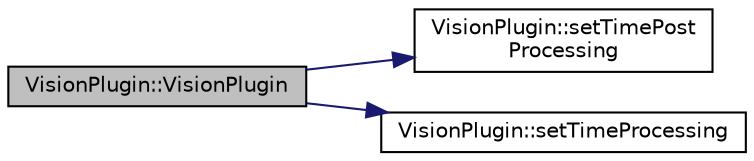 digraph "VisionPlugin::VisionPlugin"
{
 // INTERACTIVE_SVG=YES
  edge [fontname="Helvetica",fontsize="10",labelfontname="Helvetica",labelfontsize="10"];
  node [fontname="Helvetica",fontsize="10",shape=record];
  rankdir="LR";
  Node1 [label="VisionPlugin::VisionPlugin",height=0.2,width=0.4,color="black", fillcolor="grey75", style="filled", fontcolor="black"];
  Node1 -> Node2 [color="midnightblue",fontsize="10",style="solid",fontname="Helvetica"];
  Node2 [label="VisionPlugin::setTimePost\lProcessing",height=0.2,width=0.4,color="black", fillcolor="white", style="filled",URL="$d8/d1e/class_vision_plugin.html#a38ec14aa8a81fffc28be2e3979fc0e93"];
  Node1 -> Node3 [color="midnightblue",fontsize="10",style="solid",fontname="Helvetica"];
  Node3 [label="VisionPlugin::setTimeProcessing",height=0.2,width=0.4,color="black", fillcolor="white", style="filled",URL="$d8/d1e/class_vision_plugin.html#aad5887fcaef9ebac0920f7ba2338e4d3"];
}
